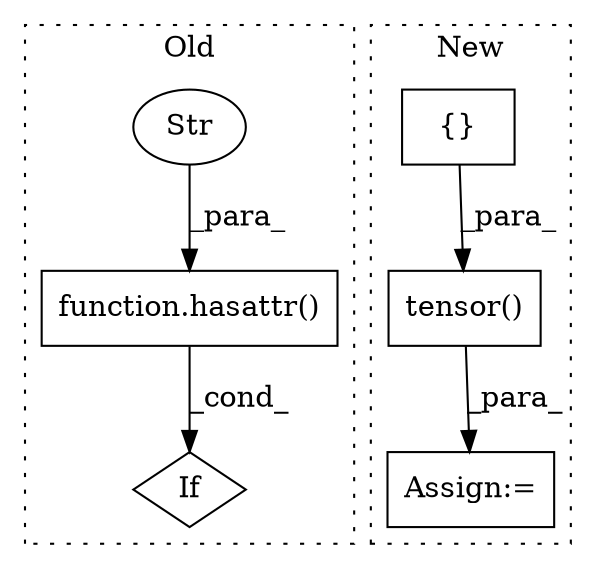 digraph G {
subgraph cluster0 {
1 [label="function.hasattr()" a="75" s="5727,5762" l="8,1" shape="box"];
3 [label="If" a="96" s="5720" l="3" shape="diamond"];
5 [label="Str" a="66" s="5750" l="12" shape="ellipse"];
label = "Old";
style="dotted";
}
subgraph cluster1 {
2 [label="tensor()" a="75" s="5886,5909" l="13,1" shape="box"];
4 [label="{}" a="59" s="5899,5908" l="1,0" shape="box"];
6 [label="Assign:=" a="68" s="5943" l="13" shape="box"];
label = "New";
style="dotted";
}
1 -> 3 [label="_cond_"];
2 -> 6 [label="_para_"];
4 -> 2 [label="_para_"];
5 -> 1 [label="_para_"];
}